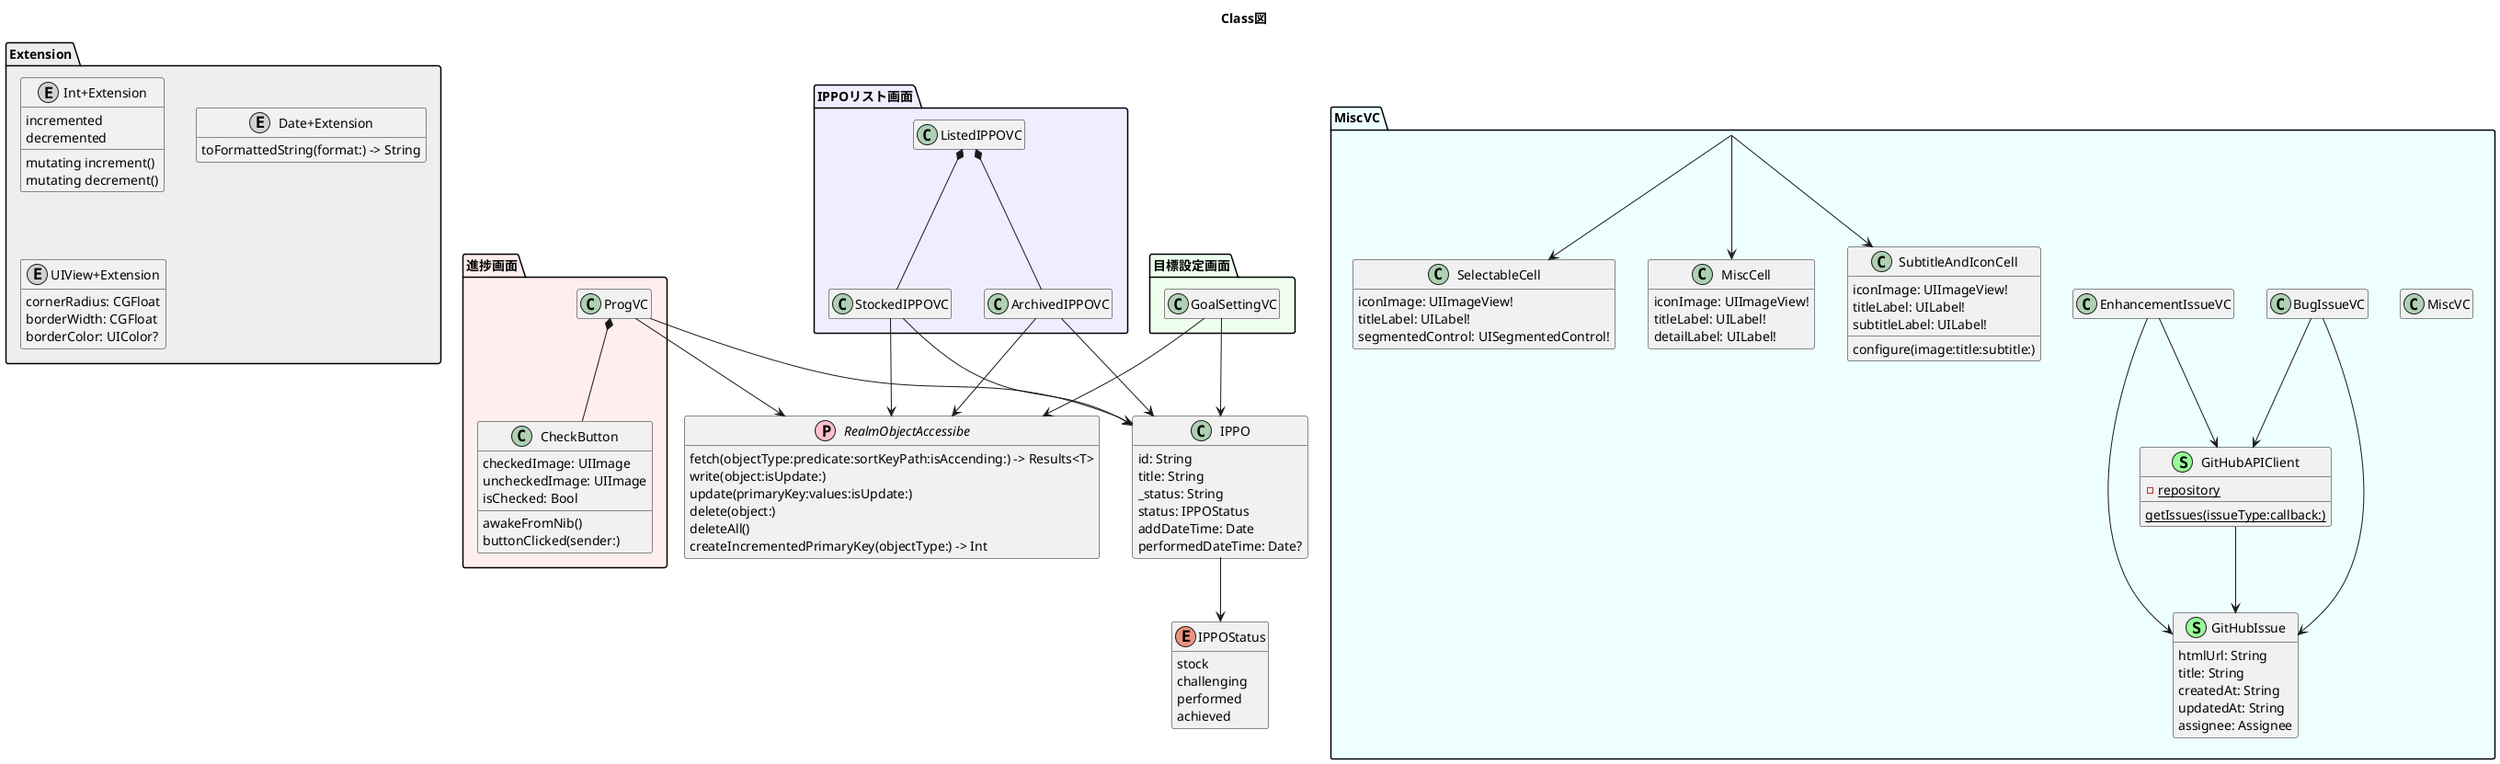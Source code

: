 @startuml
title Class図

' ----------------------------------------
' 共通Model
' ----------------------------------------
class IPPO {
    id: String
    title: String
    _status: String
    status: IPPOStatus
    addDateTime: Date
    performedDateTime: Date?
}

enum IPPOStatus {
    stock
    challenging
    performed
    achieved
}

Interface RealmObjectAccessibe << (P, Pink) >> {
    fetch(objectType:predicate:sortKeyPath:isAccending:) -> Results<T>
    write(object:isUpdate:)
    update(primaryKey:values:isUpdate:)
    delete(object:)
    deleteAll()
    createIncrementedPrimaryKey(objectType:) -> Int
}

' ----------------------------------------
' 画面定義
' ----------------------------------------
package 目標設定画面 #efe {
    class GoalSettingVC {

    }
}

package 進捗画面 #fee {
    class ProgVC {

    }
    class CheckButton {
    checkedImage: UIImage
    uncheckedImage: UIImage
    isChecked: Bool
    awakeFromNib()
    buttonClicked(sender:)
    }
}

package IPPOリスト画面 #eef {
    class ListedIPPOVC {

    }
    class StockedIPPOVC {

    }
    class ArchivedIPPOVC {

    }
}

package MiscVC #eff {
    class MiscVC {

    }
    class BugIssueVC {

    }
    class EnhancementIssueVC {

    }
    class MiscCell {
        iconImage: UIImageView!
        titleLabel: UILabel!
        detailLabel: UILabel!
    }
    class SelectableCell {
        iconImage: UIImageView!
        titleLabel: UILabel!
        segmentedControl: UISegmentedControl!   
    }
    class SubtitleAndIconCell {
        iconImage: UIImageView!
        titleLabel: UILabel!
        subtitleLabel: UILabel!
        configure(image:title:subtitle:)
    }
    class GitHubAPIClient << (S, PaleGreen) >> {
        - {static}repository
        {static}getIssues(issueType:callback:)
    }    
    class GitHubIssue << (S, PaleGreen) >> {
        htmlUrl: String
        title: String
        createdAt: String
        updatedAt: String
        assignee: Assignee
    }
}

' ----------------------------------------
' エクステンション定義
' ----------------------------------------
package Extension #eee {
    class Int+Extension << (E, LightGray) >> {
        incremented
        decremented
        mutating increment()
        mutating decrement()
    }
    class Date+Extension << (E, LightGray) >> {
        toFormattedString(format:) -> String
    }
    class UIView+Extension << (E, LightGray) >> {
        cornerRadius: CGFloat
        borderWidth: CGFloat
        borderColor: UIColor?
    }
}

' ----------------------------------------
' 関連
' ----------------------------------------
IPPO --> IPPOStatus

GitHubAPIClient --> GitHubIssue

GoalSettingVC --> RealmObjectAccessibe
GoalSettingVC --> IPPO

ProgVC --> RealmObjectAccessibe
ProgVC --> IPPO
ProgVC *-- CheckButton

ListedIPPOVC *-- StockedIPPOVC
ListedIPPOVC *-- ArchivedIPPOVC

StockedIPPOVC --> RealmObjectAccessibe
StockedIPPOVC --> IPPO

ArchivedIPPOVC --> RealmObjectAccessibe
ArchivedIPPOVC --> IPPO

MiscVC --> MiscCell
MiscVC --> SelectableCell
MiscVC --> SubtitleAndIconCell

BugIssueVC --> GitHubAPIClient
BugIssueVC --> GitHubIssue

EnhancementIssueVC --> GitHubAPIClient
EnhancementIssueVC --> GitHubIssue

' ----------------------------------------
' オプション設定
' ----------------------------------------
' 空のフィールドは表示しない
hide empty members
' 影をなくす
skinparam shadowing false

@enduml

' ----------------------------------------
' 使用方法まとめ
' ----------------------------------------
' 関係性
クラス名 線種の記号 クラス名 [: ラベル]

' スタティック
{static}

' 可視性
- private
# protected
~ package private
+ public

' 注釈
note position of クラス名 : コメント

クラスの定義の下に書く
note position : コメント

' 関連
--
<--
' 汎化
<|--
' 実現
<|..
' Composition（合成）
*-- 
' Aggregation（集約）
o-- 
' 依存
<..